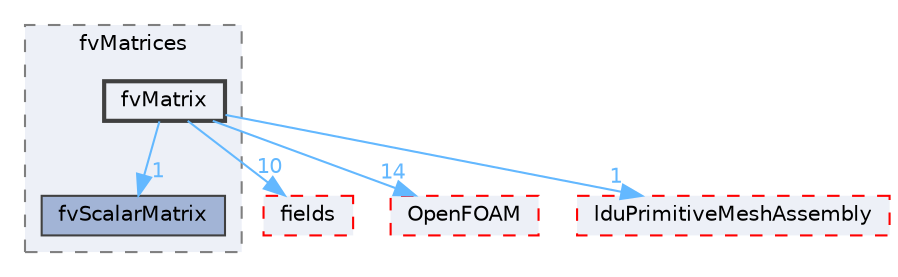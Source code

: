 digraph "src/finiteVolume/fvMatrices/fvMatrix"
{
 // LATEX_PDF_SIZE
  bgcolor="transparent";
  edge [fontname=Helvetica,fontsize=10,labelfontname=Helvetica,labelfontsize=10];
  node [fontname=Helvetica,fontsize=10,shape=box,height=0.2,width=0.4];
  compound=true
  subgraph clusterdir_5d57e3901430bcc99a7ddac11a899224 {
    graph [ bgcolor="#edf0f7", pencolor="grey50", label="fvMatrices", fontname=Helvetica,fontsize=10 style="filled,dashed", URL="dir_5d57e3901430bcc99a7ddac11a899224.html",tooltip=""]
  dir_5528bcc0c6e6e57a0e06f5fc4a857677 [label="fvScalarMatrix", fillcolor="#a2b4d6", color="grey25", style="filled", URL="dir_5528bcc0c6e6e57a0e06f5fc4a857677.html",tooltip=""];
  dir_5629422dceaeda8814a0a70fdd7e3220 [label="fvMatrix", fillcolor="#edf0f7", color="grey25", style="filled,bold", URL="dir_5629422dceaeda8814a0a70fdd7e3220.html",tooltip=""];
  }
  dir_25ab4a83a983f7bb7a38b7f63bb141b7 [label="fields", fillcolor="#edf0f7", color="red", style="filled,dashed", URL="dir_25ab4a83a983f7bb7a38b7f63bb141b7.html",tooltip=""];
  dir_c5473ff19b20e6ec4dfe5c310b3778a8 [label="OpenFOAM", fillcolor="#edf0f7", color="red", style="filled,dashed", URL="dir_c5473ff19b20e6ec4dfe5c310b3778a8.html",tooltip=""];
  dir_f079b6889fb6f012a765794ab6576c44 [label="lduPrimitiveMeshAssembly", fillcolor="#edf0f7", color="red", style="filled,dashed", URL="dir_f079b6889fb6f012a765794ab6576c44.html",tooltip=""];
  dir_5629422dceaeda8814a0a70fdd7e3220->dir_25ab4a83a983f7bb7a38b7f63bb141b7 [headlabel="10", labeldistance=1.5 headhref="dir_001543_001332.html" href="dir_001543_001332.html" color="steelblue1" fontcolor="steelblue1"];
  dir_5629422dceaeda8814a0a70fdd7e3220->dir_5528bcc0c6e6e57a0e06f5fc4a857677 [headlabel="1", labeldistance=1.5 headhref="dir_001543_001569.html" href="dir_001543_001569.html" color="steelblue1" fontcolor="steelblue1"];
  dir_5629422dceaeda8814a0a70fdd7e3220->dir_c5473ff19b20e6ec4dfe5c310b3778a8 [headlabel="14", labeldistance=1.5 headhref="dir_001543_002695.html" href="dir_001543_002695.html" color="steelblue1" fontcolor="steelblue1"];
  dir_5629422dceaeda8814a0a70fdd7e3220->dir_f079b6889fb6f012a765794ab6576c44 [headlabel="1", labeldistance=1.5 headhref="dir_001543_002121.html" href="dir_001543_002121.html" color="steelblue1" fontcolor="steelblue1"];
}
